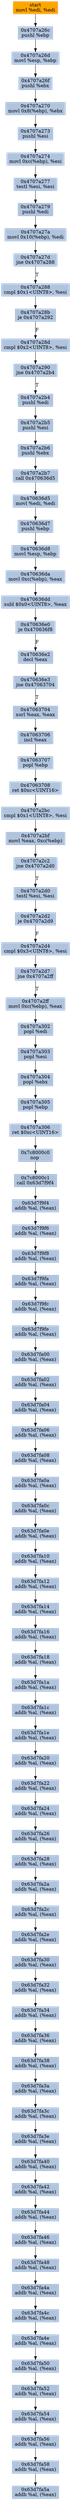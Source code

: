 digraph G {
node[shape=rectangle,style=filled,fillcolor=lightsteelblue,color=lightsteelblue]
bgcolor="transparent"
a0x4707a26amovl_edi_edi[label="start\nmovl %edi, %edi",color="lightgrey",fillcolor="orange"];
a0x4707a26cpushl_ebp[label="0x4707a26c\npushl %ebp"];
a0x4707a26dmovl_esp_ebp[label="0x4707a26d\nmovl %esp, %ebp"];
a0x4707a26fpushl_ebx[label="0x4707a26f\npushl %ebx"];
a0x4707a270movl_0x8ebp__ebx[label="0x4707a270\nmovl 0x8(%ebp), %ebx"];
a0x4707a273pushl_esi[label="0x4707a273\npushl %esi"];
a0x4707a274movl_0xcebp__esi[label="0x4707a274\nmovl 0xc(%ebp), %esi"];
a0x4707a277testl_esi_esi[label="0x4707a277\ntestl %esi, %esi"];
a0x4707a279pushl_edi[label="0x4707a279\npushl %edi"];
a0x4707a27amovl_0x10ebp__edi[label="0x4707a27a\nmovl 0x10(%ebp), %edi"];
a0x4707a27djne_0x4707a288[label="0x4707a27d\njne 0x4707a288"];
a0x4707a288cmpl_0x1UINT8_esi[label="0x4707a288\ncmpl $0x1<UINT8>, %esi"];
a0x4707a28bje_0x4707a292[label="0x4707a28b\nje 0x4707a292"];
a0x4707a28dcmpl_0x2UINT8_esi[label="0x4707a28d\ncmpl $0x2<UINT8>, %esi"];
a0x4707a290jne_0x4707a2b4[label="0x4707a290\njne 0x4707a2b4"];
a0x4707a2b4pushl_edi[label="0x4707a2b4\npushl %edi"];
a0x4707a2b5pushl_esi[label="0x4707a2b5\npushl %esi"];
a0x4707a2b6pushl_ebx[label="0x4707a2b6\npushl %ebx"];
a0x4707a2b7call_0x470636d5[label="0x4707a2b7\ncall 0x470636d5"];
a0x470636d5movl_edi_edi[label="0x470636d5\nmovl %edi, %edi"];
a0x470636d7pushl_ebp[label="0x470636d7\npushl %ebp"];
a0x470636d8movl_esp_ebp[label="0x470636d8\nmovl %esp, %ebp"];
a0x470636damovl_0xcebp__eax[label="0x470636da\nmovl 0xc(%ebp), %eax"];
a0x470636ddsubl_0x0UINT8_eax[label="0x470636dd\nsubl $0x0<UINT8>, %eax"];
a0x470636e0je_0x470636f8[label="0x470636e0\nje 0x470636f8"];
a0x470636e2decl_eax[label="0x470636e2\ndecl %eax"];
a0x470636e3jne_0x47063704[label="0x470636e3\njne 0x47063704"];
a0x47063704xorl_eax_eax[label="0x47063704\nxorl %eax, %eax"];
a0x47063706incl_eax[label="0x47063706\nincl %eax"];
a0x47063707popl_ebp[label="0x47063707\npopl %ebp"];
a0x47063708ret_0xcUINT16[label="0x47063708\nret $0xc<UINT16>"];
a0x4707a2bccmpl_0x1UINT8_esi[label="0x4707a2bc\ncmpl $0x1<UINT8>, %esi"];
a0x4707a2bfmovl_eax_0xcebp_[label="0x4707a2bf\nmovl %eax, 0xc(%ebp)"];
a0x4707a2c2jne_0x4707a2d0[label="0x4707a2c2\njne 0x4707a2d0"];
a0x4707a2d0testl_esi_esi[label="0x4707a2d0\ntestl %esi, %esi"];
a0x4707a2d2je_0x4707a2d9[label="0x4707a2d2\nje 0x4707a2d9"];
a0x4707a2d4cmpl_0x3UINT8_esi[label="0x4707a2d4\ncmpl $0x3<UINT8>, %esi"];
a0x4707a2d7jne_0x4707a2ff[label="0x4707a2d7\njne 0x4707a2ff"];
a0x4707a2ffmovl_0xcebp__eax[label="0x4707a2ff\nmovl 0xc(%ebp), %eax"];
a0x4707a302popl_edi[label="0x4707a302\npopl %edi"];
a0x4707a303popl_esi[label="0x4707a303\npopl %esi"];
a0x4707a304popl_ebx[label="0x4707a304\npopl %ebx"];
a0x4707a305popl_ebp[label="0x4707a305\npopl %ebp"];
a0x4707a306ret_0xcUINT16[label="0x4707a306\nret $0xc<UINT16>"];
a0x7c8000c0nop_[label="0x7c8000c0\nnop "];
a0x7c8000c1call_0x63d7f9f4[label="0x7c8000c1\ncall 0x63d7f9f4"];
a0x63d7f9f4addb_al_eax_[label="0x63d7f9f4\naddb %al, (%eax)"];
a0x63d7f9f6addb_al_eax_[label="0x63d7f9f6\naddb %al, (%eax)"];
a0x63d7f9f8addb_al_eax_[label="0x63d7f9f8\naddb %al, (%eax)"];
a0x63d7f9faaddb_al_eax_[label="0x63d7f9fa\naddb %al, (%eax)"];
a0x63d7f9fcaddb_al_eax_[label="0x63d7f9fc\naddb %al, (%eax)"];
a0x63d7f9feaddb_al_eax_[label="0x63d7f9fe\naddb %al, (%eax)"];
a0x63d7fa00addb_al_eax_[label="0x63d7fa00\naddb %al, (%eax)"];
a0x63d7fa02addb_al_eax_[label="0x63d7fa02\naddb %al, (%eax)"];
a0x63d7fa04addb_al_eax_[label="0x63d7fa04\naddb %al, (%eax)"];
a0x63d7fa06addb_al_eax_[label="0x63d7fa06\naddb %al, (%eax)"];
a0x63d7fa08addb_al_eax_[label="0x63d7fa08\naddb %al, (%eax)"];
a0x63d7fa0aaddb_al_eax_[label="0x63d7fa0a\naddb %al, (%eax)"];
a0x63d7fa0caddb_al_eax_[label="0x63d7fa0c\naddb %al, (%eax)"];
a0x63d7fa0eaddb_al_eax_[label="0x63d7fa0e\naddb %al, (%eax)"];
a0x63d7fa10addb_al_eax_[label="0x63d7fa10\naddb %al, (%eax)"];
a0x63d7fa12addb_al_eax_[label="0x63d7fa12\naddb %al, (%eax)"];
a0x63d7fa14addb_al_eax_[label="0x63d7fa14\naddb %al, (%eax)"];
a0x63d7fa16addb_al_eax_[label="0x63d7fa16\naddb %al, (%eax)"];
a0x63d7fa18addb_al_eax_[label="0x63d7fa18\naddb %al, (%eax)"];
a0x63d7fa1aaddb_al_eax_[label="0x63d7fa1a\naddb %al, (%eax)"];
a0x63d7fa1caddb_al_eax_[label="0x63d7fa1c\naddb %al, (%eax)"];
a0x63d7fa1eaddb_al_eax_[label="0x63d7fa1e\naddb %al, (%eax)"];
a0x63d7fa20addb_al_eax_[label="0x63d7fa20\naddb %al, (%eax)"];
a0x63d7fa22addb_al_eax_[label="0x63d7fa22\naddb %al, (%eax)"];
a0x63d7fa24addb_al_eax_[label="0x63d7fa24\naddb %al, (%eax)"];
a0x63d7fa26addb_al_eax_[label="0x63d7fa26\naddb %al, (%eax)"];
a0x63d7fa28addb_al_eax_[label="0x63d7fa28\naddb %al, (%eax)"];
a0x63d7fa2aaddb_al_eax_[label="0x63d7fa2a\naddb %al, (%eax)"];
a0x63d7fa2caddb_al_eax_[label="0x63d7fa2c\naddb %al, (%eax)"];
a0x63d7fa2eaddb_al_eax_[label="0x63d7fa2e\naddb %al, (%eax)"];
a0x63d7fa30addb_al_eax_[label="0x63d7fa30\naddb %al, (%eax)"];
a0x63d7fa32addb_al_eax_[label="0x63d7fa32\naddb %al, (%eax)"];
a0x63d7fa34addb_al_eax_[label="0x63d7fa34\naddb %al, (%eax)"];
a0x63d7fa36addb_al_eax_[label="0x63d7fa36\naddb %al, (%eax)"];
a0x63d7fa38addb_al_eax_[label="0x63d7fa38\naddb %al, (%eax)"];
a0x63d7fa3aaddb_al_eax_[label="0x63d7fa3a\naddb %al, (%eax)"];
a0x63d7fa3caddb_al_eax_[label="0x63d7fa3c\naddb %al, (%eax)"];
a0x63d7fa3eaddb_al_eax_[label="0x63d7fa3e\naddb %al, (%eax)"];
a0x63d7fa40addb_al_eax_[label="0x63d7fa40\naddb %al, (%eax)"];
a0x63d7fa42addb_al_eax_[label="0x63d7fa42\naddb %al, (%eax)"];
a0x63d7fa44addb_al_eax_[label="0x63d7fa44\naddb %al, (%eax)"];
a0x63d7fa46addb_al_eax_[label="0x63d7fa46\naddb %al, (%eax)"];
a0x63d7fa48addb_al_eax_[label="0x63d7fa48\naddb %al, (%eax)"];
a0x63d7fa4aaddb_al_eax_[label="0x63d7fa4a\naddb %al, (%eax)"];
a0x63d7fa4caddb_al_eax_[label="0x63d7fa4c\naddb %al, (%eax)"];
a0x63d7fa4eaddb_al_eax_[label="0x63d7fa4e\naddb %al, (%eax)"];
a0x63d7fa50addb_al_eax_[label="0x63d7fa50\naddb %al, (%eax)"];
a0x63d7fa52addb_al_eax_[label="0x63d7fa52\naddb %al, (%eax)"];
a0x63d7fa54addb_al_eax_[label="0x63d7fa54\naddb %al, (%eax)"];
a0x63d7fa56addb_al_eax_[label="0x63d7fa56\naddb %al, (%eax)"];
a0x63d7fa58addb_al_eax_[label="0x63d7fa58\naddb %al, (%eax)"];
a0x63d7fa5aaddb_al_eax_[label="0x63d7fa5a\naddb %al, (%eax)"];
a0x4707a26amovl_edi_edi -> a0x4707a26cpushl_ebp [color="#000000"];
a0x4707a26cpushl_ebp -> a0x4707a26dmovl_esp_ebp [color="#000000"];
a0x4707a26dmovl_esp_ebp -> a0x4707a26fpushl_ebx [color="#000000"];
a0x4707a26fpushl_ebx -> a0x4707a270movl_0x8ebp__ebx [color="#000000"];
a0x4707a270movl_0x8ebp__ebx -> a0x4707a273pushl_esi [color="#000000"];
a0x4707a273pushl_esi -> a0x4707a274movl_0xcebp__esi [color="#000000"];
a0x4707a274movl_0xcebp__esi -> a0x4707a277testl_esi_esi [color="#000000"];
a0x4707a277testl_esi_esi -> a0x4707a279pushl_edi [color="#000000"];
a0x4707a279pushl_edi -> a0x4707a27amovl_0x10ebp__edi [color="#000000"];
a0x4707a27amovl_0x10ebp__edi -> a0x4707a27djne_0x4707a288 [color="#000000"];
a0x4707a27djne_0x4707a288 -> a0x4707a288cmpl_0x1UINT8_esi [color="#000000",label="T"];
a0x4707a288cmpl_0x1UINT8_esi -> a0x4707a28bje_0x4707a292 [color="#000000"];
a0x4707a28bje_0x4707a292 -> a0x4707a28dcmpl_0x2UINT8_esi [color="#000000",label="F"];
a0x4707a28dcmpl_0x2UINT8_esi -> a0x4707a290jne_0x4707a2b4 [color="#000000"];
a0x4707a290jne_0x4707a2b4 -> a0x4707a2b4pushl_edi [color="#000000",label="T"];
a0x4707a2b4pushl_edi -> a0x4707a2b5pushl_esi [color="#000000"];
a0x4707a2b5pushl_esi -> a0x4707a2b6pushl_ebx [color="#000000"];
a0x4707a2b6pushl_ebx -> a0x4707a2b7call_0x470636d5 [color="#000000"];
a0x4707a2b7call_0x470636d5 -> a0x470636d5movl_edi_edi [color="#000000"];
a0x470636d5movl_edi_edi -> a0x470636d7pushl_ebp [color="#000000"];
a0x470636d7pushl_ebp -> a0x470636d8movl_esp_ebp [color="#000000"];
a0x470636d8movl_esp_ebp -> a0x470636damovl_0xcebp__eax [color="#000000"];
a0x470636damovl_0xcebp__eax -> a0x470636ddsubl_0x0UINT8_eax [color="#000000"];
a0x470636ddsubl_0x0UINT8_eax -> a0x470636e0je_0x470636f8 [color="#000000"];
a0x470636e0je_0x470636f8 -> a0x470636e2decl_eax [color="#000000",label="F"];
a0x470636e2decl_eax -> a0x470636e3jne_0x47063704 [color="#000000"];
a0x470636e3jne_0x47063704 -> a0x47063704xorl_eax_eax [color="#000000",label="T"];
a0x47063704xorl_eax_eax -> a0x47063706incl_eax [color="#000000"];
a0x47063706incl_eax -> a0x47063707popl_ebp [color="#000000"];
a0x47063707popl_ebp -> a0x47063708ret_0xcUINT16 [color="#000000"];
a0x47063708ret_0xcUINT16 -> a0x4707a2bccmpl_0x1UINT8_esi [color="#000000"];
a0x4707a2bccmpl_0x1UINT8_esi -> a0x4707a2bfmovl_eax_0xcebp_ [color="#000000"];
a0x4707a2bfmovl_eax_0xcebp_ -> a0x4707a2c2jne_0x4707a2d0 [color="#000000"];
a0x4707a2c2jne_0x4707a2d0 -> a0x4707a2d0testl_esi_esi [color="#000000",label="T"];
a0x4707a2d0testl_esi_esi -> a0x4707a2d2je_0x4707a2d9 [color="#000000"];
a0x4707a2d2je_0x4707a2d9 -> a0x4707a2d4cmpl_0x3UINT8_esi [color="#000000",label="F"];
a0x4707a2d4cmpl_0x3UINT8_esi -> a0x4707a2d7jne_0x4707a2ff [color="#000000"];
a0x4707a2d7jne_0x4707a2ff -> a0x4707a2ffmovl_0xcebp__eax [color="#000000",label="T"];
a0x4707a2ffmovl_0xcebp__eax -> a0x4707a302popl_edi [color="#000000"];
a0x4707a302popl_edi -> a0x4707a303popl_esi [color="#000000"];
a0x4707a303popl_esi -> a0x4707a304popl_ebx [color="#000000"];
a0x4707a304popl_ebx -> a0x4707a305popl_ebp [color="#000000"];
a0x4707a305popl_ebp -> a0x4707a306ret_0xcUINT16 [color="#000000"];
a0x4707a306ret_0xcUINT16 -> a0x7c8000c0nop_ [color="#000000"];
a0x7c8000c0nop_ -> a0x7c8000c1call_0x63d7f9f4 [color="#000000"];
a0x7c8000c1call_0x63d7f9f4 -> a0x63d7f9f4addb_al_eax_ [color="#000000"];
a0x63d7f9f4addb_al_eax_ -> a0x63d7f9f6addb_al_eax_ [color="#000000"];
a0x63d7f9f6addb_al_eax_ -> a0x63d7f9f8addb_al_eax_ [color="#000000"];
a0x63d7f9f8addb_al_eax_ -> a0x63d7f9faaddb_al_eax_ [color="#000000"];
a0x63d7f9faaddb_al_eax_ -> a0x63d7f9fcaddb_al_eax_ [color="#000000"];
a0x63d7f9fcaddb_al_eax_ -> a0x63d7f9feaddb_al_eax_ [color="#000000"];
a0x63d7f9feaddb_al_eax_ -> a0x63d7fa00addb_al_eax_ [color="#000000"];
a0x63d7fa00addb_al_eax_ -> a0x63d7fa02addb_al_eax_ [color="#000000"];
a0x63d7fa02addb_al_eax_ -> a0x63d7fa04addb_al_eax_ [color="#000000"];
a0x63d7fa04addb_al_eax_ -> a0x63d7fa06addb_al_eax_ [color="#000000"];
a0x63d7fa06addb_al_eax_ -> a0x63d7fa08addb_al_eax_ [color="#000000"];
a0x63d7fa08addb_al_eax_ -> a0x63d7fa0aaddb_al_eax_ [color="#000000"];
a0x63d7fa0aaddb_al_eax_ -> a0x63d7fa0caddb_al_eax_ [color="#000000"];
a0x63d7fa0caddb_al_eax_ -> a0x63d7fa0eaddb_al_eax_ [color="#000000"];
a0x63d7fa0eaddb_al_eax_ -> a0x63d7fa10addb_al_eax_ [color="#000000"];
a0x63d7fa10addb_al_eax_ -> a0x63d7fa12addb_al_eax_ [color="#000000"];
a0x63d7fa12addb_al_eax_ -> a0x63d7fa14addb_al_eax_ [color="#000000"];
a0x63d7fa14addb_al_eax_ -> a0x63d7fa16addb_al_eax_ [color="#000000"];
a0x63d7fa16addb_al_eax_ -> a0x63d7fa18addb_al_eax_ [color="#000000"];
a0x63d7fa18addb_al_eax_ -> a0x63d7fa1aaddb_al_eax_ [color="#000000"];
a0x63d7fa1aaddb_al_eax_ -> a0x63d7fa1caddb_al_eax_ [color="#000000"];
a0x63d7fa1caddb_al_eax_ -> a0x63d7fa1eaddb_al_eax_ [color="#000000"];
a0x63d7fa1eaddb_al_eax_ -> a0x63d7fa20addb_al_eax_ [color="#000000"];
a0x63d7fa20addb_al_eax_ -> a0x63d7fa22addb_al_eax_ [color="#000000"];
a0x63d7fa22addb_al_eax_ -> a0x63d7fa24addb_al_eax_ [color="#000000"];
a0x63d7fa24addb_al_eax_ -> a0x63d7fa26addb_al_eax_ [color="#000000"];
a0x63d7fa26addb_al_eax_ -> a0x63d7fa28addb_al_eax_ [color="#000000"];
a0x63d7fa28addb_al_eax_ -> a0x63d7fa2aaddb_al_eax_ [color="#000000"];
a0x63d7fa2aaddb_al_eax_ -> a0x63d7fa2caddb_al_eax_ [color="#000000"];
a0x63d7fa2caddb_al_eax_ -> a0x63d7fa2eaddb_al_eax_ [color="#000000"];
a0x63d7fa2eaddb_al_eax_ -> a0x63d7fa30addb_al_eax_ [color="#000000"];
a0x63d7fa30addb_al_eax_ -> a0x63d7fa32addb_al_eax_ [color="#000000"];
a0x63d7fa32addb_al_eax_ -> a0x63d7fa34addb_al_eax_ [color="#000000"];
a0x63d7fa34addb_al_eax_ -> a0x63d7fa36addb_al_eax_ [color="#000000"];
a0x63d7fa36addb_al_eax_ -> a0x63d7fa38addb_al_eax_ [color="#000000"];
a0x63d7fa38addb_al_eax_ -> a0x63d7fa3aaddb_al_eax_ [color="#000000"];
a0x63d7fa3aaddb_al_eax_ -> a0x63d7fa3caddb_al_eax_ [color="#000000"];
a0x63d7fa3caddb_al_eax_ -> a0x63d7fa3eaddb_al_eax_ [color="#000000"];
a0x63d7fa3eaddb_al_eax_ -> a0x63d7fa40addb_al_eax_ [color="#000000"];
a0x63d7fa40addb_al_eax_ -> a0x63d7fa42addb_al_eax_ [color="#000000"];
a0x63d7fa42addb_al_eax_ -> a0x63d7fa44addb_al_eax_ [color="#000000"];
a0x63d7fa44addb_al_eax_ -> a0x63d7fa46addb_al_eax_ [color="#000000"];
a0x63d7fa46addb_al_eax_ -> a0x63d7fa48addb_al_eax_ [color="#000000"];
a0x63d7fa48addb_al_eax_ -> a0x63d7fa4aaddb_al_eax_ [color="#000000"];
a0x63d7fa4aaddb_al_eax_ -> a0x63d7fa4caddb_al_eax_ [color="#000000"];
a0x63d7fa4caddb_al_eax_ -> a0x63d7fa4eaddb_al_eax_ [color="#000000"];
a0x63d7fa4eaddb_al_eax_ -> a0x63d7fa50addb_al_eax_ [color="#000000"];
a0x63d7fa50addb_al_eax_ -> a0x63d7fa52addb_al_eax_ [color="#000000"];
a0x63d7fa52addb_al_eax_ -> a0x63d7fa54addb_al_eax_ [color="#000000"];
a0x63d7fa54addb_al_eax_ -> a0x63d7fa56addb_al_eax_ [color="#000000"];
a0x63d7fa56addb_al_eax_ -> a0x63d7fa58addb_al_eax_ [color="#000000"];
a0x63d7fa58addb_al_eax_ -> a0x63d7fa5aaddb_al_eax_ [color="#000000"];
}

